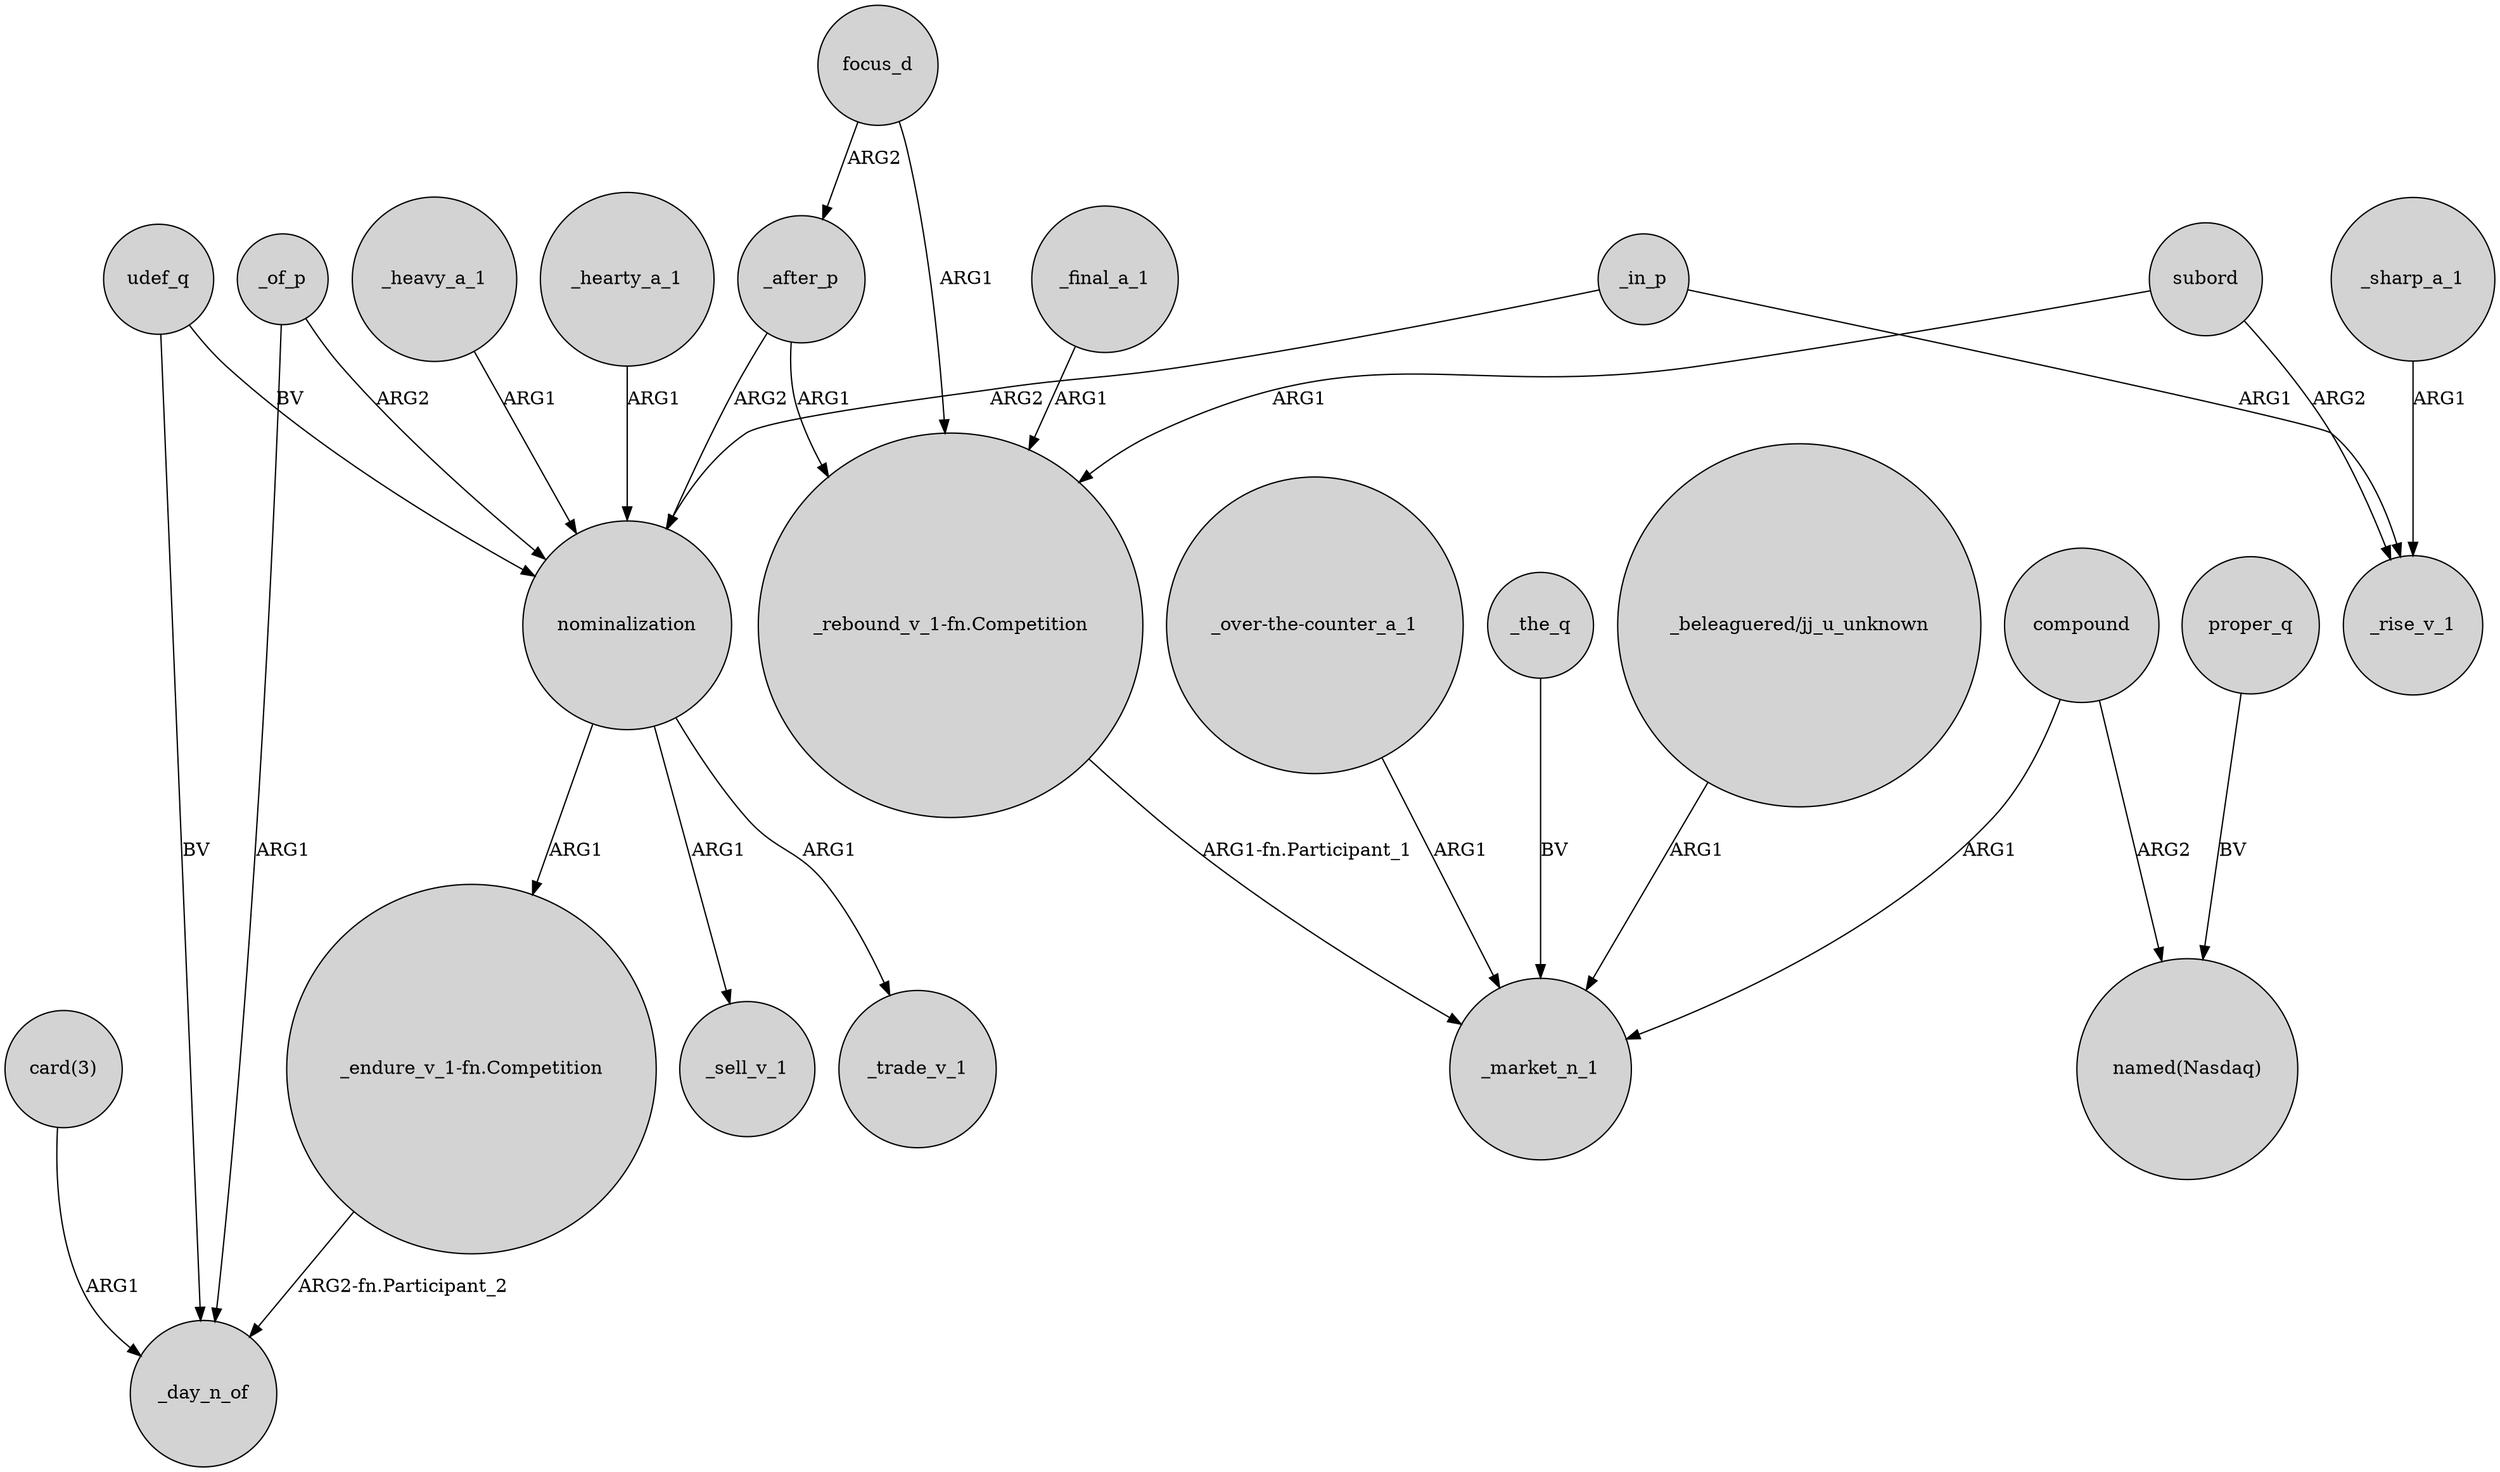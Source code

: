digraph {
	node [shape=circle style=filled]
	_hearty_a_1 -> nominalization [label=ARG1]
	_heavy_a_1 -> nominalization [label=ARG1]
	proper_q -> "named(Nasdaq)" [label=BV]
	"card(3)" -> _day_n_of [label=ARG1]
	udef_q -> nominalization [label=BV]
	_the_q -> _market_n_1 [label=BV]
	_of_p -> nominalization [label=ARG2]
	_after_p -> nominalization [label=ARG2]
	udef_q -> _day_n_of [label=BV]
	"_beleaguered/jj_u_unknown" -> _market_n_1 [label=ARG1]
	focus_d -> "_rebound_v_1-fn.Competition" [label=ARG1]
	"_over-the-counter_a_1" -> _market_n_1 [label=ARG1]
	focus_d -> _after_p [label=ARG2]
	_sharp_a_1 -> _rise_v_1 [label=ARG1]
	subord -> "_rebound_v_1-fn.Competition" [label=ARG1]
	nominalization -> "_endure_v_1-fn.Competition" [label=ARG1]
	nominalization -> _sell_v_1 [label=ARG1]
	"_rebound_v_1-fn.Competition" -> _market_n_1 [label="ARG1-fn.Participant_1"]
	_of_p -> _day_n_of [label=ARG1]
	"_endure_v_1-fn.Competition" -> _day_n_of [label="ARG2-fn.Participant_2"]
	_final_a_1 -> "_rebound_v_1-fn.Competition" [label=ARG1]
	_in_p -> _rise_v_1 [label=ARG1]
	compound -> _market_n_1 [label=ARG1]
	_in_p -> nominalization [label=ARG2]
	compound -> "named(Nasdaq)" [label=ARG2]
	_after_p -> "_rebound_v_1-fn.Competition" [label=ARG1]
	nominalization -> _trade_v_1 [label=ARG1]
	subord -> _rise_v_1 [label=ARG2]
}

